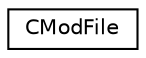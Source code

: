 digraph G
{
  edge [fontname="Helvetica",fontsize="10",labelfontname="Helvetica",labelfontsize="10"];
  node [fontname="Helvetica",fontsize="10",shape=record];
  rankdir="LR";
  Node1 [label="CModFile",height=0.2,width=0.4,color="black", fillcolor="white", style="filled",URL="$class_c_mod_file.html"];
}
